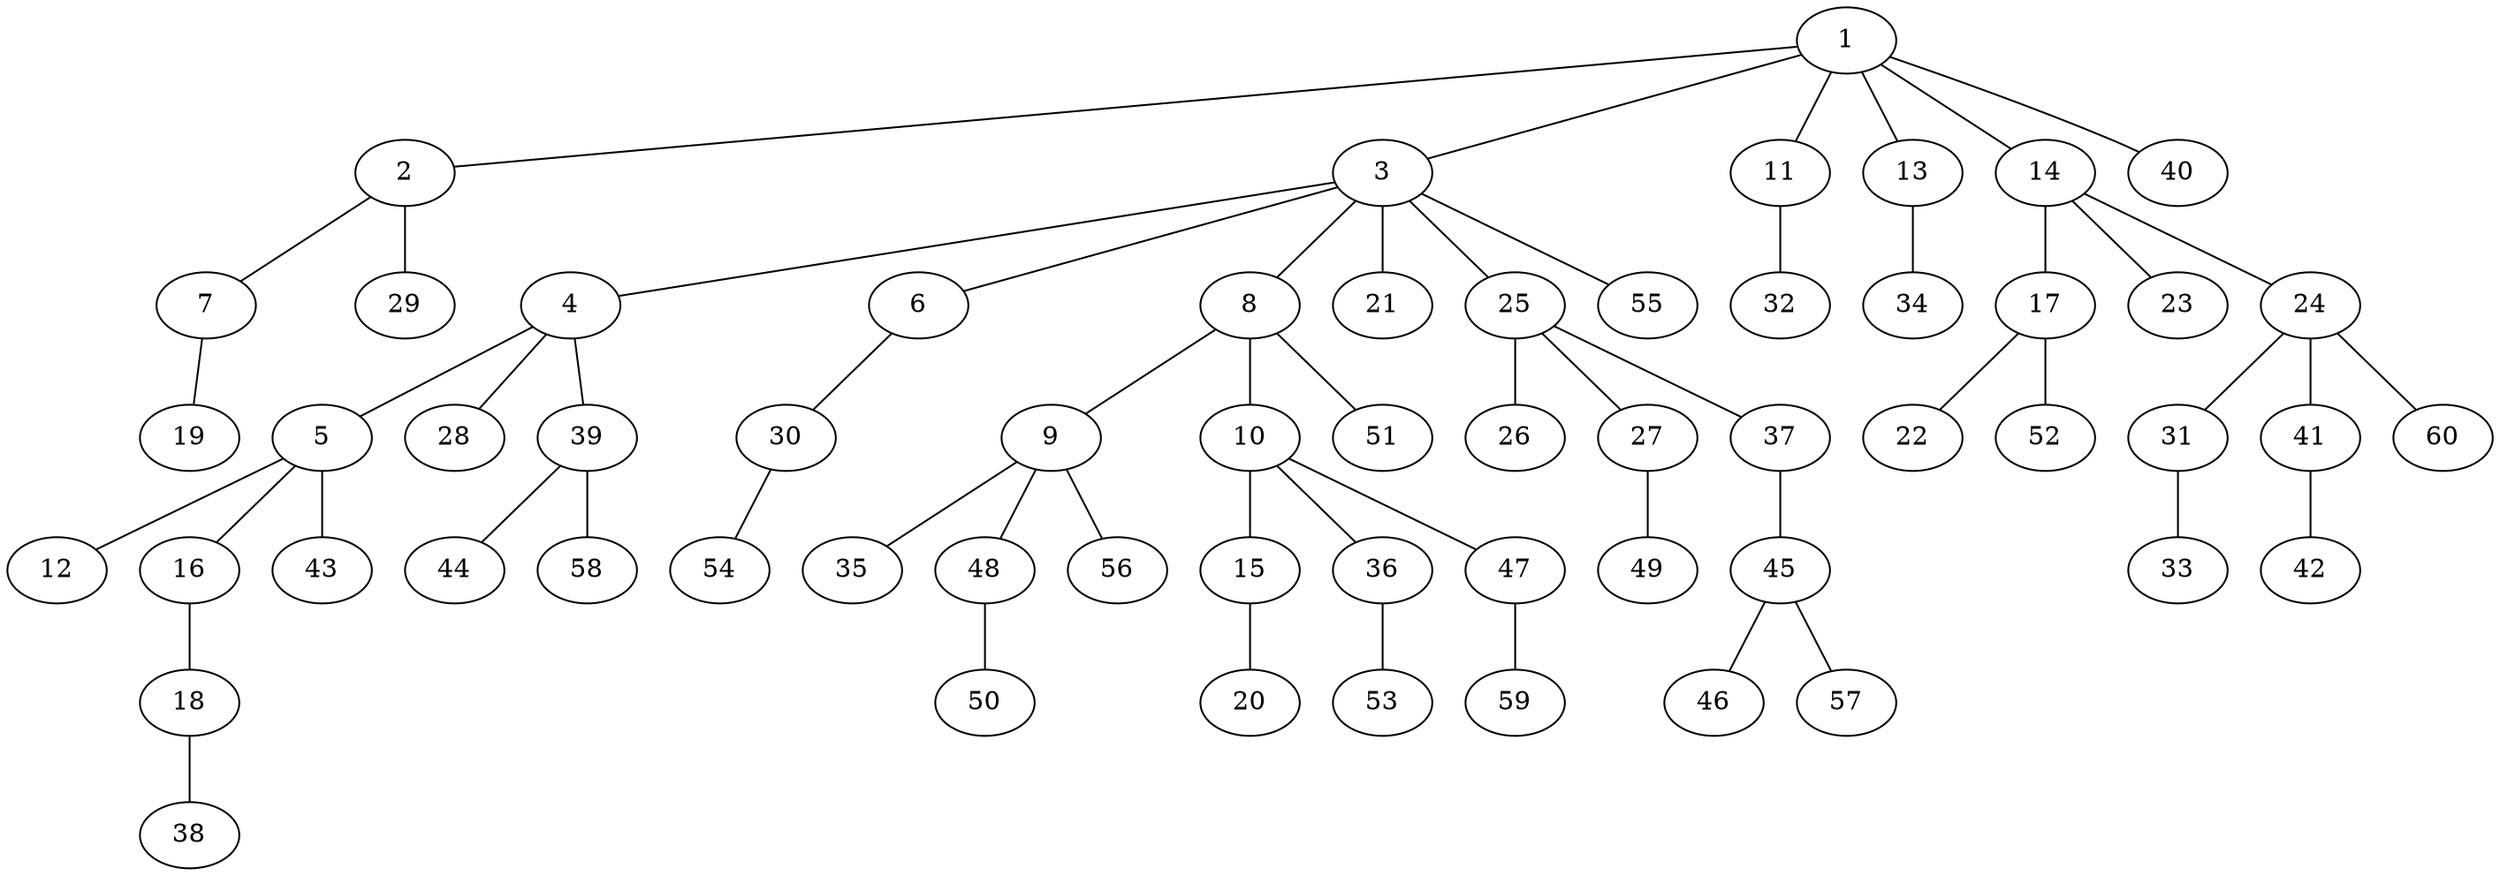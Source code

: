 graph graphname {1--2
1--3
1--11
1--13
1--14
1--40
2--7
2--29
3--4
3--6
3--8
3--21
3--25
3--55
4--5
4--28
4--39
5--12
5--16
5--43
6--30
7--19
8--9
8--10
8--51
9--35
9--48
9--56
10--15
10--36
10--47
11--32
13--34
14--17
14--23
14--24
15--20
16--18
17--22
17--52
18--38
24--31
24--41
24--60
25--26
25--27
25--37
27--49
30--54
31--33
36--53
37--45
39--44
39--58
41--42
45--46
45--57
47--59
48--50
}